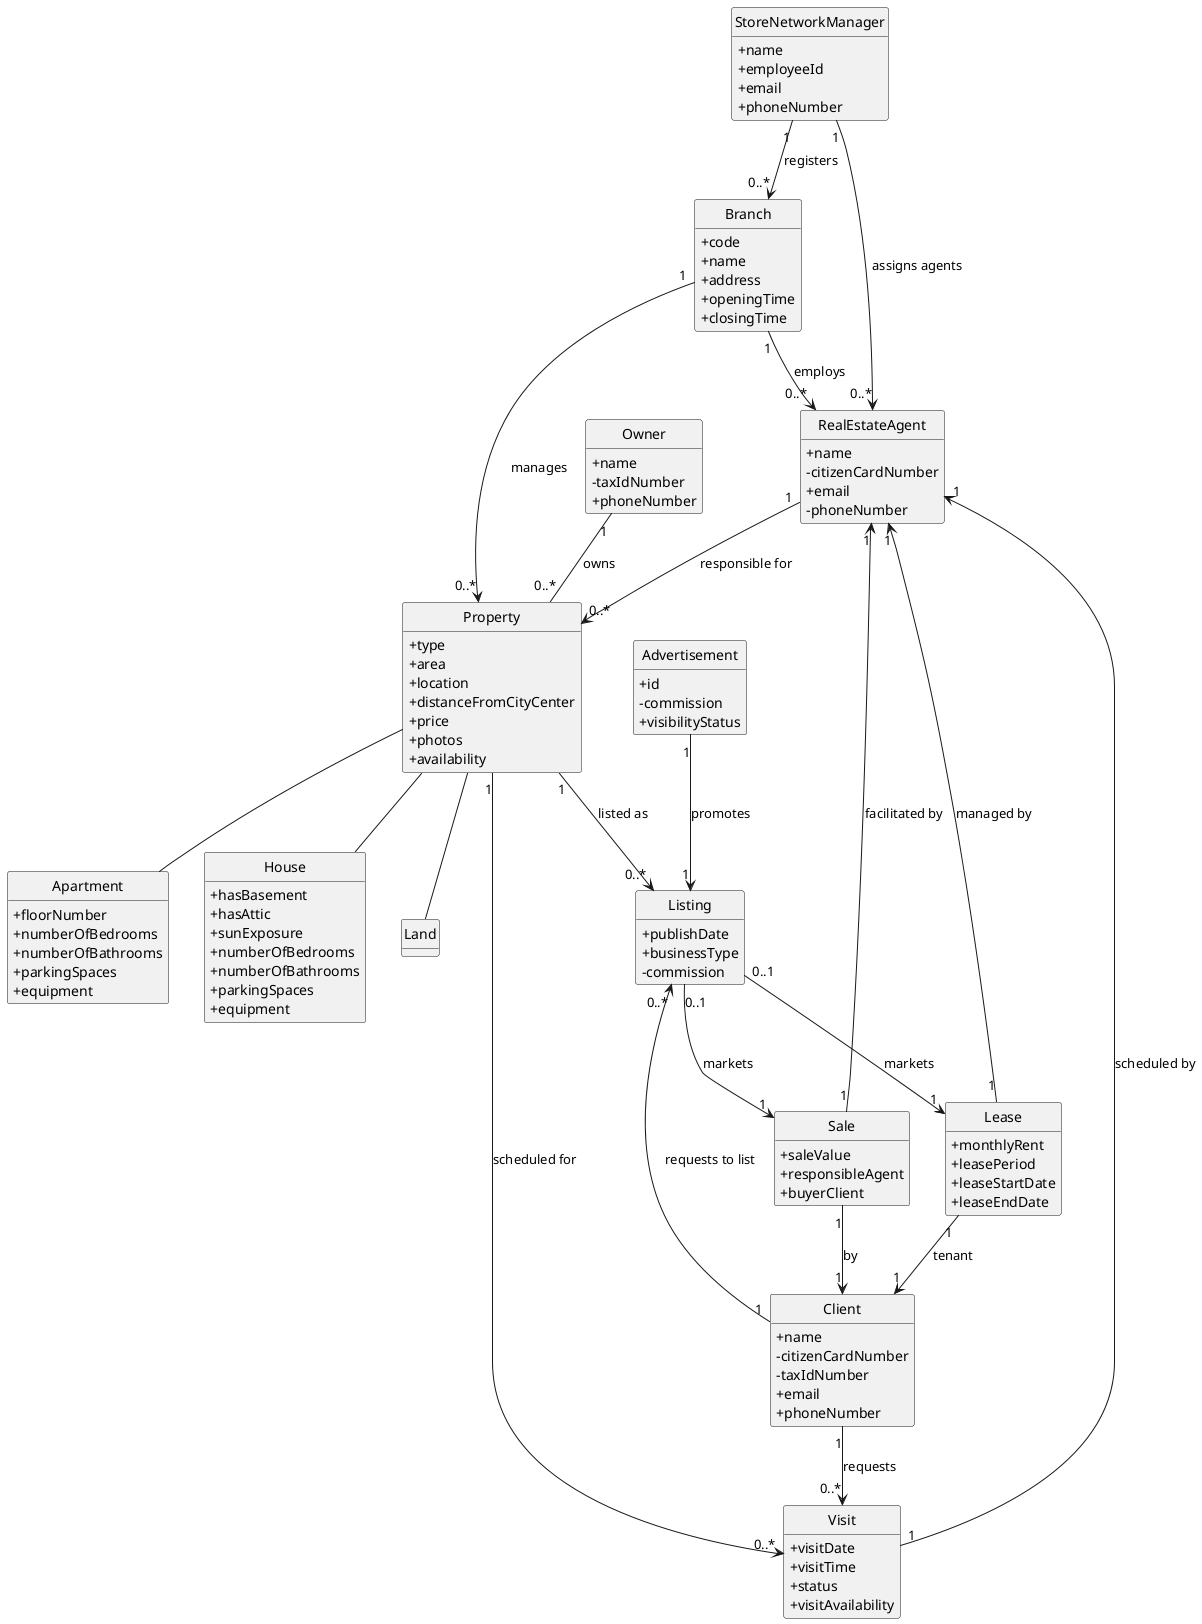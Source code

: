 @startuml
skinparam classAttributeIconSize 0
hide circle
hide methods

class StoreNetworkManager {
    +name
    +employeeId
    +email
    +phoneNumber
}

class Branch {
    +code
    +name
    +address
    +openingTime
    +closingTime
}

class RealEstateAgent {
    +name
    -citizenCardNumber
    +email
    -phoneNumber
}

class Property {
    +type
    +area
    +location
    +distanceFromCityCenter
    +price
    +photos
    +availability
}

class Apartment {
    +floorNumber
    +numberOfBedrooms
    +numberOfBathrooms
    +parkingSpaces
    +equipment
}

class House {
    +hasBasement
    +hasAttic
    +sunExposure
    +numberOfBedrooms
    +numberOfBathrooms
    +parkingSpaces
    +equipment
}

class Land {}

class Owner {
    +name
    -taxIdNumber
    +phoneNumber
}

class Client {
    +name
    -citizenCardNumber
    -taxIdNumber
    +email
    +phoneNumber
}

class Sale {
    +saleValue
    +responsibleAgent
    +buyerClient
}

class Lease {
    +monthlyRent
    +leasePeriod
    +leaseStartDate
    +leaseEndDate
}

class Advertisement {
    +id
    -commission
    +visibilityStatus
}

class Visit {
    +visitDate
    +visitTime
    +status
    +visitAvailability
}

class Listing {
    +publishDate
    +businessType
    -commission
}

Branch "1" --> "0..*" RealEstateAgent : employs
Branch "1" --> "0..*" Property : manages


RealEstateAgent "1" --> "0..*" Property : responsible for
Owner "1" -- "0..*" Property : owns
Property "1" --> "0..*" Visit : scheduled for
Property "1" --> "0..*" Listing : listed as

Listing "0..1" --> "1" Sale : markets
Listing "0..1" --> "1" Lease : markets

Advertisement "1" --> "1" Listing : promotes

Property -- Apartment
Property -- House
Property -- Land

Sale "1" --> "1" Client : by
Sale "1" --> "1" RealEstateAgent : facilitated by

Lease "1" --> "1" Client : tenant
Lease "1" --> "1" RealEstateAgent : managed by

Client "1" --> "0..*" Visit : requests
Client "1" --> "0..*" Listing : requests to list
Visit "1" --> "1" RealEstateAgent : scheduled by

StoreNetworkManager "1" --> "0..*" Branch : registers
StoreNetworkManager "1" --> "0..*" RealEstateAgent : assigns agents
@enduml